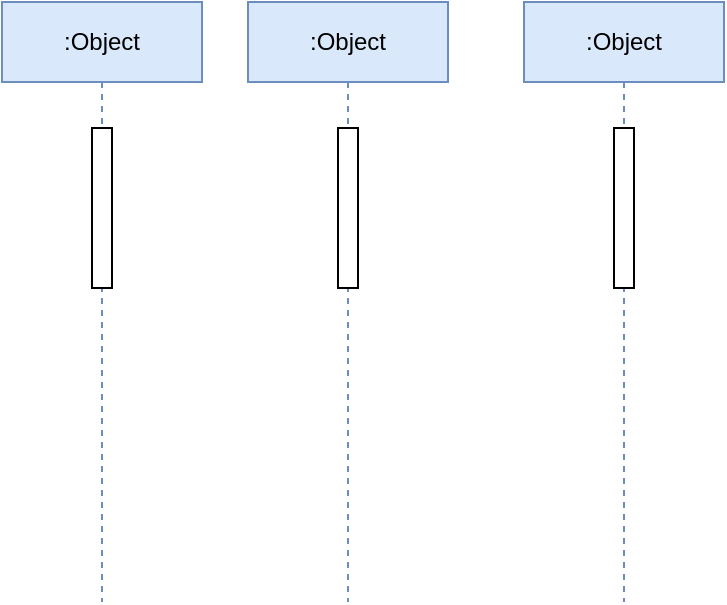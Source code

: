 <mxfile version="14.8.2" type="github"><diagram id="flgI388KRnLEFQyKKhvF" name="Page-1"><mxGraphModel dx="981" dy="519" grid="1" gridSize="3" guides="1" tooltips="1" connect="1" arrows="1" fold="1" page="1" pageScale="1" pageWidth="2339" pageHeight="3300" math="0" shadow="0"><root><mxCell id="0"/><mxCell id="1" parent="0"/><mxCell id="YpRczoWFLhLvGYCxu6Dq-4" value=":Object" style="shape=umlLifeline;perimeter=lifelinePerimeter;whiteSpace=wrap;html=1;container=1;collapsible=0;recursiveResize=0;outlineConnect=0;fillColor=#dae8fc;strokeColor=#6c8ebf;" vertex="1" parent="1"><mxGeometry x="66" y="30" width="100" height="300" as="geometry"/></mxCell><mxCell id="YpRczoWFLhLvGYCxu6Dq-5" value="" style="html=1;points=[];perimeter=orthogonalPerimeter;gradientColor=none;" vertex="1" parent="YpRczoWFLhLvGYCxu6Dq-4"><mxGeometry x="45" y="63" width="10" height="80" as="geometry"/></mxCell><mxCell id="YpRczoWFLhLvGYCxu6Dq-6" value=":Object" style="shape=umlLifeline;perimeter=lifelinePerimeter;whiteSpace=wrap;html=1;container=1;collapsible=0;recursiveResize=0;outlineConnect=0;fillColor=#dae8fc;strokeColor=#6c8ebf;" vertex="1" parent="1"><mxGeometry x="189" y="30" width="100" height="300" as="geometry"/></mxCell><mxCell id="YpRczoWFLhLvGYCxu6Dq-7" value="" style="html=1;points=[];perimeter=orthogonalPerimeter;gradientColor=none;" vertex="1" parent="YpRczoWFLhLvGYCxu6Dq-6"><mxGeometry x="45" y="63" width="10" height="80" as="geometry"/></mxCell><mxCell id="YpRczoWFLhLvGYCxu6Dq-8" value=":Object" style="shape=umlLifeline;perimeter=lifelinePerimeter;whiteSpace=wrap;html=1;container=1;collapsible=0;recursiveResize=0;outlineConnect=0;fillColor=#dae8fc;strokeColor=#6c8ebf;" vertex="1" parent="1"><mxGeometry x="327" y="30" width="100" height="300" as="geometry"/></mxCell><mxCell id="YpRczoWFLhLvGYCxu6Dq-9" value="" style="html=1;points=[];perimeter=orthogonalPerimeter;gradientColor=none;" vertex="1" parent="YpRczoWFLhLvGYCxu6Dq-8"><mxGeometry x="45" y="63" width="10" height="80" as="geometry"/></mxCell></root></mxGraphModel></diagram></mxfile>